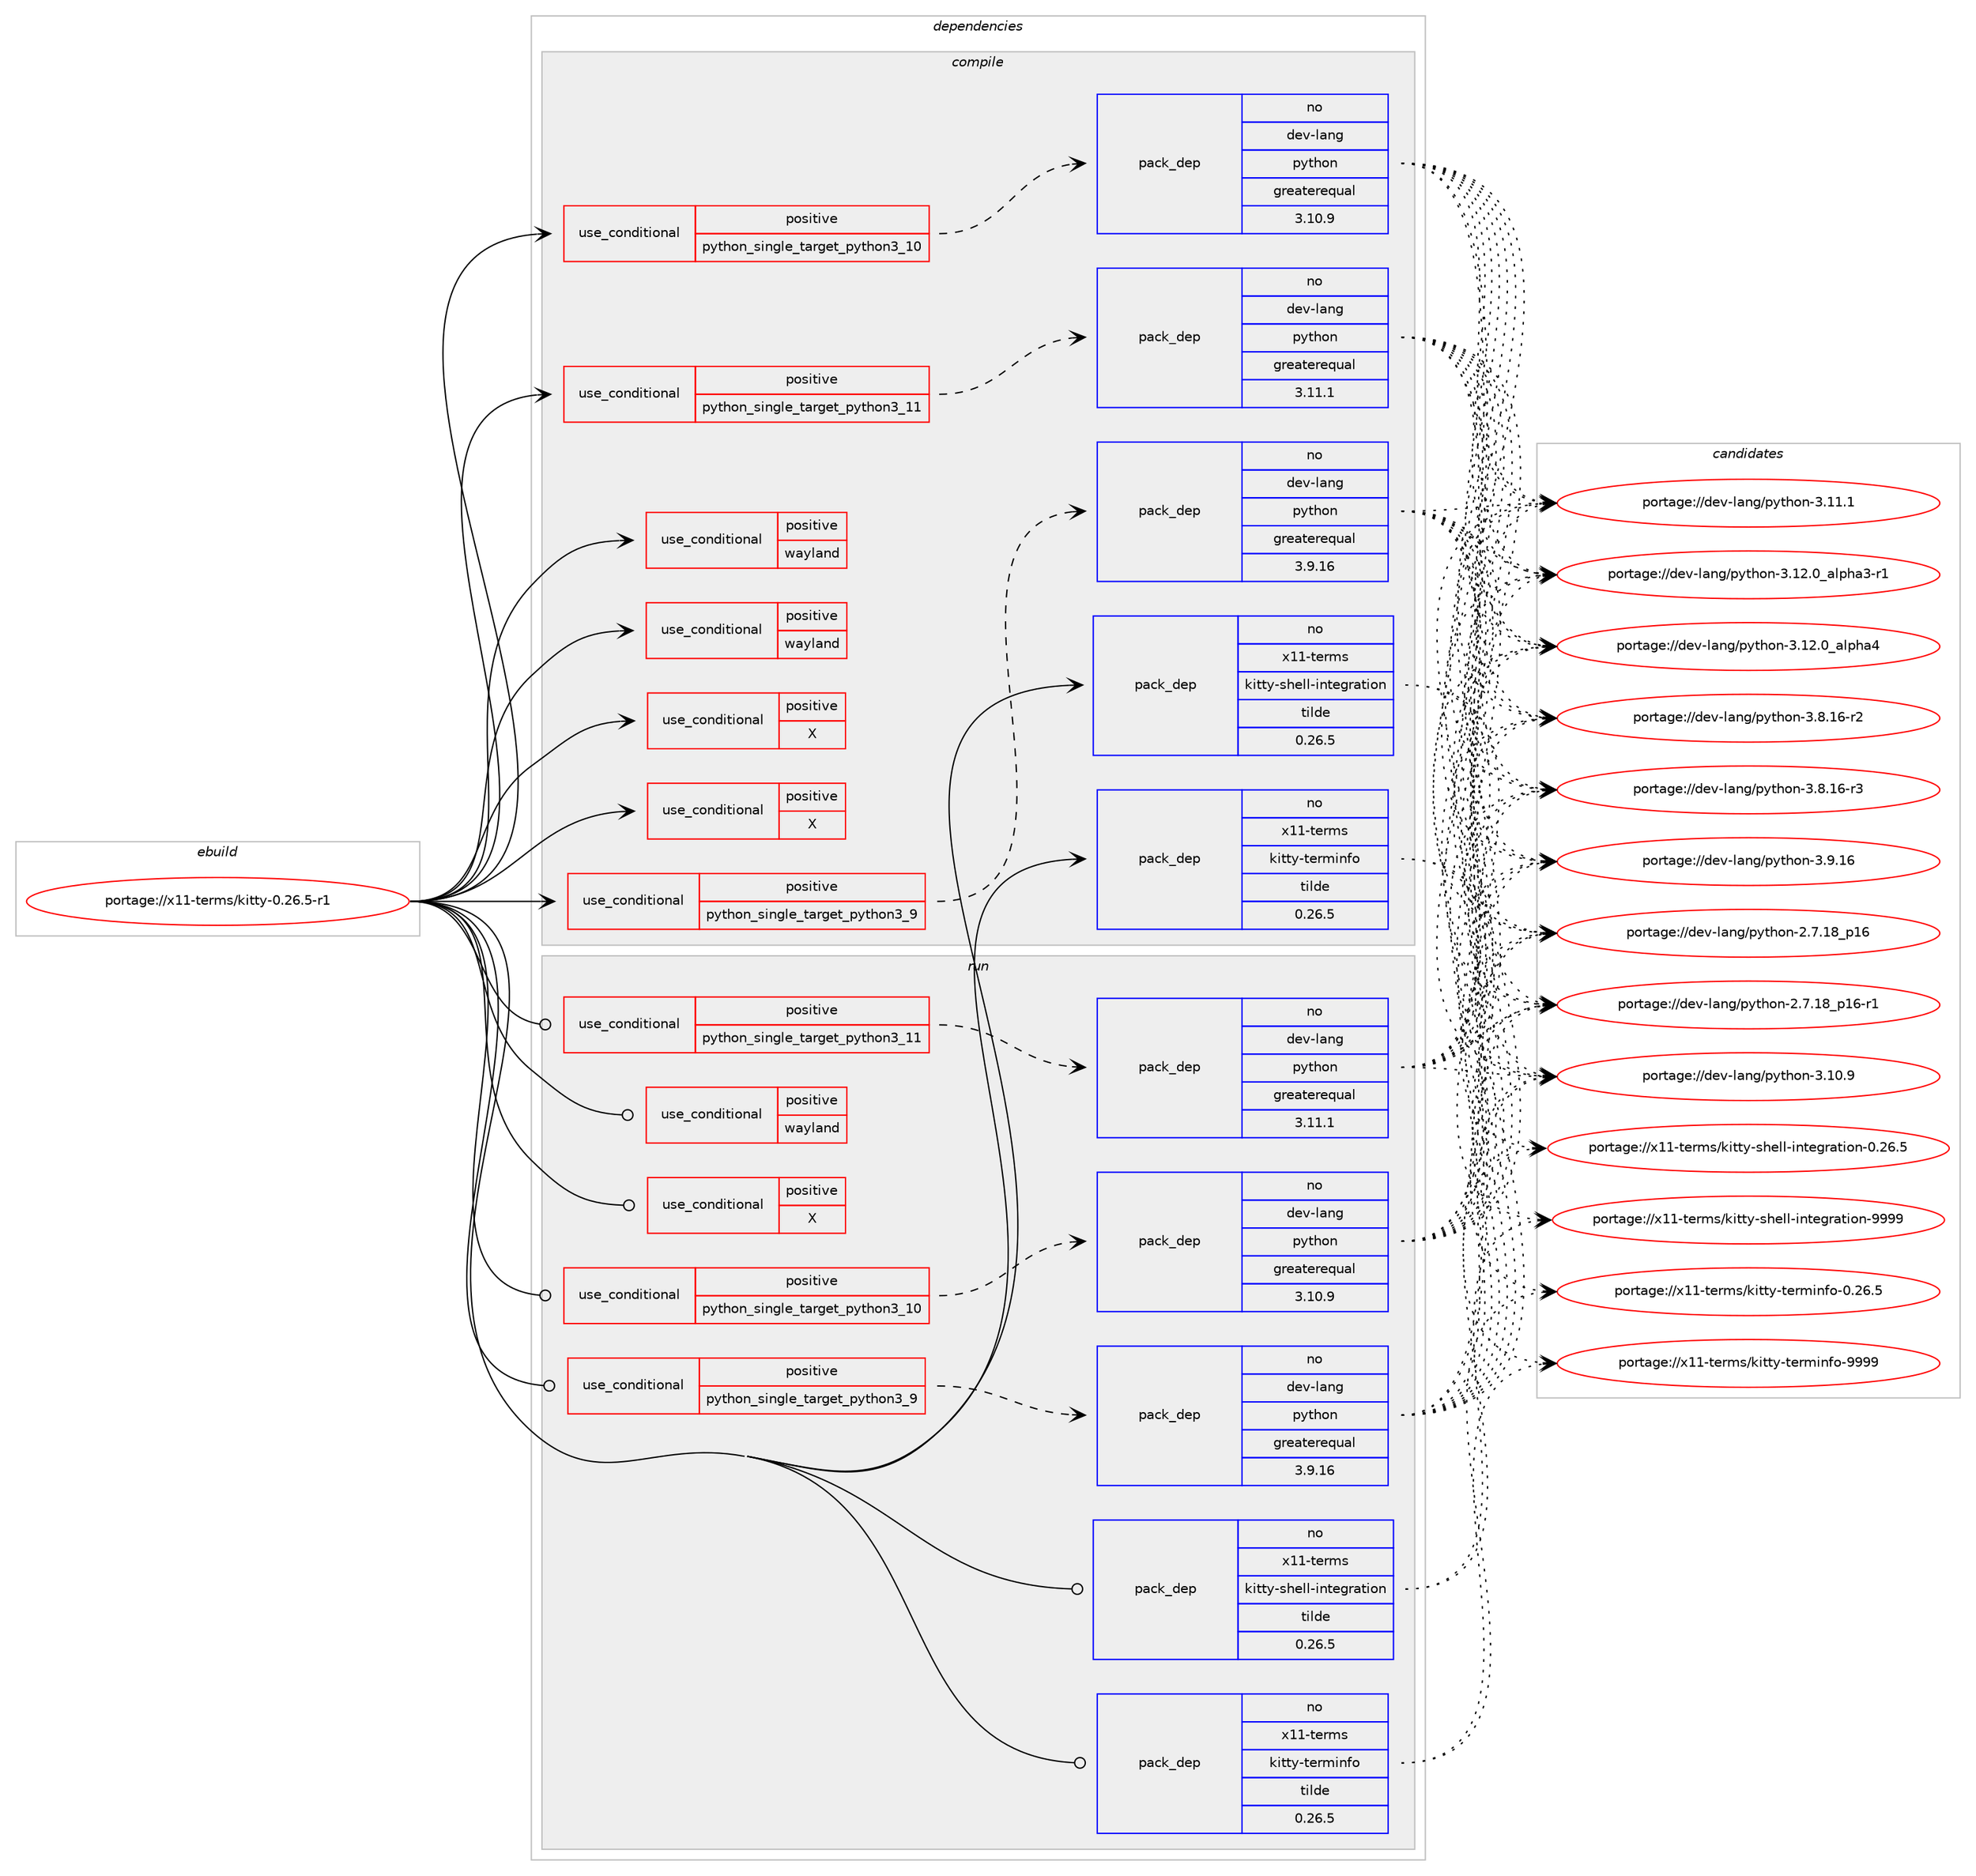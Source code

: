 digraph prolog {

# *************
# Graph options
# *************

newrank=true;
concentrate=true;
compound=true;
graph [rankdir=LR,fontname=Helvetica,fontsize=10,ranksep=1.5];#, ranksep=2.5, nodesep=0.2];
edge  [arrowhead=vee];
node  [fontname=Helvetica,fontsize=10];

# **********
# The ebuild
# **********

subgraph cluster_leftcol {
color=gray;
rank=same;
label=<<i>ebuild</i>>;
id [label="portage://x11-terms/kitty-0.26.5-r1", color=red, width=4, href="../x11-terms/kitty-0.26.5-r1.svg"];
}

# ****************
# The dependencies
# ****************

subgraph cluster_midcol {
color=gray;
label=<<i>dependencies</i>>;
subgraph cluster_compile {
fillcolor="#eeeeee";
style=filled;
label=<<i>compile</i>>;
subgraph cond7977 {
dependency12984 [label=<<TABLE BORDER="0" CELLBORDER="1" CELLSPACING="0" CELLPADDING="4"><TR><TD ROWSPAN="3" CELLPADDING="10">use_conditional</TD></TR><TR><TD>positive</TD></TR><TR><TD>X</TD></TR></TABLE>>, shape=none, color=red];
# *** BEGIN UNKNOWN DEPENDENCY TYPE (TODO) ***
# dependency12984 -> package_dependency(portage://x11-terms/kitty-0.26.5-r1,install,no,x11-base,xorg-proto,none,[,,],[],[])
# *** END UNKNOWN DEPENDENCY TYPE (TODO) ***

# *** BEGIN UNKNOWN DEPENDENCY TYPE (TODO) ***
# dependency12984 -> package_dependency(portage://x11-terms/kitty-0.26.5-r1,install,no,x11-libs,libXcursor,none,[,,],[],[])
# *** END UNKNOWN DEPENDENCY TYPE (TODO) ***

# *** BEGIN UNKNOWN DEPENDENCY TYPE (TODO) ***
# dependency12984 -> package_dependency(portage://x11-terms/kitty-0.26.5-r1,install,no,x11-libs,libXi,none,[,,],[],[])
# *** END UNKNOWN DEPENDENCY TYPE (TODO) ***

# *** BEGIN UNKNOWN DEPENDENCY TYPE (TODO) ***
# dependency12984 -> package_dependency(portage://x11-terms/kitty-0.26.5-r1,install,no,x11-libs,libXinerama,none,[,,],[],[])
# *** END UNKNOWN DEPENDENCY TYPE (TODO) ***

# *** BEGIN UNKNOWN DEPENDENCY TYPE (TODO) ***
# dependency12984 -> package_dependency(portage://x11-terms/kitty-0.26.5-r1,install,no,x11-libs,libXrandr,none,[,,],[],[])
# *** END UNKNOWN DEPENDENCY TYPE (TODO) ***

}
id:e -> dependency12984:w [weight=20,style="solid",arrowhead="vee"];
subgraph cond7978 {
dependency12985 [label=<<TABLE BORDER="0" CELLBORDER="1" CELLSPACING="0" CELLPADDING="4"><TR><TD ROWSPAN="3" CELLPADDING="10">use_conditional</TD></TR><TR><TD>positive</TD></TR><TR><TD>X</TD></TR></TABLE>>, shape=none, color=red];
# *** BEGIN UNKNOWN DEPENDENCY TYPE (TODO) ***
# dependency12985 -> package_dependency(portage://x11-terms/kitty-0.26.5-r1,install,no,x11-libs,libX11,none,[,,],[],[])
# *** END UNKNOWN DEPENDENCY TYPE (TODO) ***

}
id:e -> dependency12985:w [weight=20,style="solid",arrowhead="vee"];
subgraph cond7979 {
dependency12986 [label=<<TABLE BORDER="0" CELLBORDER="1" CELLSPACING="0" CELLPADDING="4"><TR><TD ROWSPAN="3" CELLPADDING="10">use_conditional</TD></TR><TR><TD>positive</TD></TR><TR><TD>python_single_target_python3_10</TD></TR></TABLE>>, shape=none, color=red];
subgraph pack4848 {
dependency12987 [label=<<TABLE BORDER="0" CELLBORDER="1" CELLSPACING="0" CELLPADDING="4" WIDTH="220"><TR><TD ROWSPAN="6" CELLPADDING="30">pack_dep</TD></TR><TR><TD WIDTH="110">no</TD></TR><TR><TD>dev-lang</TD></TR><TR><TD>python</TD></TR><TR><TD>greaterequal</TD></TR><TR><TD>3.10.9</TD></TR></TABLE>>, shape=none, color=blue];
}
dependency12986:e -> dependency12987:w [weight=20,style="dashed",arrowhead="vee"];
}
id:e -> dependency12986:w [weight=20,style="solid",arrowhead="vee"];
subgraph cond7980 {
dependency12988 [label=<<TABLE BORDER="0" CELLBORDER="1" CELLSPACING="0" CELLPADDING="4"><TR><TD ROWSPAN="3" CELLPADDING="10">use_conditional</TD></TR><TR><TD>positive</TD></TR><TR><TD>python_single_target_python3_11</TD></TR></TABLE>>, shape=none, color=red];
subgraph pack4849 {
dependency12989 [label=<<TABLE BORDER="0" CELLBORDER="1" CELLSPACING="0" CELLPADDING="4" WIDTH="220"><TR><TD ROWSPAN="6" CELLPADDING="30">pack_dep</TD></TR><TR><TD WIDTH="110">no</TD></TR><TR><TD>dev-lang</TD></TR><TR><TD>python</TD></TR><TR><TD>greaterequal</TD></TR><TR><TD>3.11.1</TD></TR></TABLE>>, shape=none, color=blue];
}
dependency12988:e -> dependency12989:w [weight=20,style="dashed",arrowhead="vee"];
}
id:e -> dependency12988:w [weight=20,style="solid",arrowhead="vee"];
subgraph cond7981 {
dependency12990 [label=<<TABLE BORDER="0" CELLBORDER="1" CELLSPACING="0" CELLPADDING="4"><TR><TD ROWSPAN="3" CELLPADDING="10">use_conditional</TD></TR><TR><TD>positive</TD></TR><TR><TD>python_single_target_python3_9</TD></TR></TABLE>>, shape=none, color=red];
subgraph pack4850 {
dependency12991 [label=<<TABLE BORDER="0" CELLBORDER="1" CELLSPACING="0" CELLPADDING="4" WIDTH="220"><TR><TD ROWSPAN="6" CELLPADDING="30">pack_dep</TD></TR><TR><TD WIDTH="110">no</TD></TR><TR><TD>dev-lang</TD></TR><TR><TD>python</TD></TR><TR><TD>greaterequal</TD></TR><TR><TD>3.9.16</TD></TR></TABLE>>, shape=none, color=blue];
}
dependency12990:e -> dependency12991:w [weight=20,style="dashed",arrowhead="vee"];
}
id:e -> dependency12990:w [weight=20,style="solid",arrowhead="vee"];
subgraph cond7982 {
dependency12992 [label=<<TABLE BORDER="0" CELLBORDER="1" CELLSPACING="0" CELLPADDING="4"><TR><TD ROWSPAN="3" CELLPADDING="10">use_conditional</TD></TR><TR><TD>positive</TD></TR><TR><TD>wayland</TD></TR></TABLE>>, shape=none, color=red];
# *** BEGIN UNKNOWN DEPENDENCY TYPE (TODO) ***
# dependency12992 -> package_dependency(portage://x11-terms/kitty-0.26.5-r1,install,no,dev-libs,wayland,none,[,,],[],[])
# *** END UNKNOWN DEPENDENCY TYPE (TODO) ***

}
id:e -> dependency12992:w [weight=20,style="solid",arrowhead="vee"];
subgraph cond7983 {
dependency12993 [label=<<TABLE BORDER="0" CELLBORDER="1" CELLSPACING="0" CELLPADDING="4"><TR><TD ROWSPAN="3" CELLPADDING="10">use_conditional</TD></TR><TR><TD>positive</TD></TR><TR><TD>wayland</TD></TR></TABLE>>, shape=none, color=red];
# *** BEGIN UNKNOWN DEPENDENCY TYPE (TODO) ***
# dependency12993 -> package_dependency(portage://x11-terms/kitty-0.26.5-r1,install,no,dev-libs,wayland-protocols,none,[,,],[],[])
# *** END UNKNOWN DEPENDENCY TYPE (TODO) ***

}
id:e -> dependency12993:w [weight=20,style="solid",arrowhead="vee"];
# *** BEGIN UNKNOWN DEPENDENCY TYPE (TODO) ***
# id -> package_dependency(portage://x11-terms/kitty-0.26.5-r1,install,no,dev-libs,openssl,none,[,,],any_same_slot,[])
# *** END UNKNOWN DEPENDENCY TYPE (TODO) ***

# *** BEGIN UNKNOWN DEPENDENCY TYPE (TODO) ***
# id -> package_dependency(portage://x11-terms/kitty-0.26.5-r1,install,no,media-libs,fontconfig,none,[,,],[],[])
# *** END UNKNOWN DEPENDENCY TYPE (TODO) ***

# *** BEGIN UNKNOWN DEPENDENCY TYPE (TODO) ***
# id -> package_dependency(portage://x11-terms/kitty-0.26.5-r1,install,no,media-libs,harfbuzz,none,[,,],any_same_slot,[])
# *** END UNKNOWN DEPENDENCY TYPE (TODO) ***

# *** BEGIN UNKNOWN DEPENDENCY TYPE (TODO) ***
# id -> package_dependency(portage://x11-terms/kitty-0.26.5-r1,install,no,media-libs,lcms,none,[,,],[slot(2)],[])
# *** END UNKNOWN DEPENDENCY TYPE (TODO) ***

# *** BEGIN UNKNOWN DEPENDENCY TYPE (TODO) ***
# id -> package_dependency(portage://x11-terms/kitty-0.26.5-r1,install,no,media-libs,libglvnd,none,[,,],[],[use(optenable(X),none)])
# *** END UNKNOWN DEPENDENCY TYPE (TODO) ***

# *** BEGIN UNKNOWN DEPENDENCY TYPE (TODO) ***
# id -> package_dependency(portage://x11-terms/kitty-0.26.5-r1,install,no,media-libs,libpng,none,[,,],any_same_slot,[])
# *** END UNKNOWN DEPENDENCY TYPE (TODO) ***

# *** BEGIN UNKNOWN DEPENDENCY TYPE (TODO) ***
# id -> package_dependency(portage://x11-terms/kitty-0.26.5-r1,install,no,net-libs,librsync,none,[,,],any_same_slot,[])
# *** END UNKNOWN DEPENDENCY TYPE (TODO) ***

# *** BEGIN UNKNOWN DEPENDENCY TYPE (TODO) ***
# id -> package_dependency(portage://x11-terms/kitty-0.26.5-r1,install,no,sys-apps,dbus,none,[,,],[],[])
# *** END UNKNOWN DEPENDENCY TYPE (TODO) ***

# *** BEGIN UNKNOWN DEPENDENCY TYPE (TODO) ***
# id -> package_dependency(portage://x11-terms/kitty-0.26.5-r1,install,no,sys-libs,zlib,none,[,,],any_same_slot,[])
# *** END UNKNOWN DEPENDENCY TYPE (TODO) ***

# *** BEGIN UNKNOWN DEPENDENCY TYPE (TODO) ***
# id -> package_dependency(portage://x11-terms/kitty-0.26.5-r1,install,no,x11-libs,libxkbcommon,none,[,,],[],[use(optenable(X),none)])
# *** END UNKNOWN DEPENDENCY TYPE (TODO) ***

# *** BEGIN UNKNOWN DEPENDENCY TYPE (TODO) ***
# id -> package_dependency(portage://x11-terms/kitty-0.26.5-r1,install,no,x11-misc,xkeyboard-config,none,[,,],[],[])
# *** END UNKNOWN DEPENDENCY TYPE (TODO) ***

subgraph pack4851 {
dependency12994 [label=<<TABLE BORDER="0" CELLBORDER="1" CELLSPACING="0" CELLPADDING="4" WIDTH="220"><TR><TD ROWSPAN="6" CELLPADDING="30">pack_dep</TD></TR><TR><TD WIDTH="110">no</TD></TR><TR><TD>x11-terms</TD></TR><TR><TD>kitty-shell-integration</TD></TR><TR><TD>tilde</TD></TR><TR><TD>0.26.5</TD></TR></TABLE>>, shape=none, color=blue];
}
id:e -> dependency12994:w [weight=20,style="solid",arrowhead="vee"];
subgraph pack4852 {
dependency12995 [label=<<TABLE BORDER="0" CELLBORDER="1" CELLSPACING="0" CELLPADDING="4" WIDTH="220"><TR><TD ROWSPAN="6" CELLPADDING="30">pack_dep</TD></TR><TR><TD WIDTH="110">no</TD></TR><TR><TD>x11-terms</TD></TR><TR><TD>kitty-terminfo</TD></TR><TR><TD>tilde</TD></TR><TR><TD>0.26.5</TD></TR></TABLE>>, shape=none, color=blue];
}
id:e -> dependency12995:w [weight=20,style="solid",arrowhead="vee"];
}
subgraph cluster_compileandrun {
fillcolor="#eeeeee";
style=filled;
label=<<i>compile and run</i>>;
}
subgraph cluster_run {
fillcolor="#eeeeee";
style=filled;
label=<<i>run</i>>;
subgraph cond7984 {
dependency12996 [label=<<TABLE BORDER="0" CELLBORDER="1" CELLSPACING="0" CELLPADDING="4"><TR><TD ROWSPAN="3" CELLPADDING="10">use_conditional</TD></TR><TR><TD>positive</TD></TR><TR><TD>X</TD></TR></TABLE>>, shape=none, color=red];
# *** BEGIN UNKNOWN DEPENDENCY TYPE (TODO) ***
# dependency12996 -> package_dependency(portage://x11-terms/kitty-0.26.5-r1,run,no,x11-libs,libX11,none,[,,],[],[])
# *** END UNKNOWN DEPENDENCY TYPE (TODO) ***

}
id:e -> dependency12996:w [weight=20,style="solid",arrowhead="odot"];
subgraph cond7985 {
dependency12997 [label=<<TABLE BORDER="0" CELLBORDER="1" CELLSPACING="0" CELLPADDING="4"><TR><TD ROWSPAN="3" CELLPADDING="10">use_conditional</TD></TR><TR><TD>positive</TD></TR><TR><TD>python_single_target_python3_10</TD></TR></TABLE>>, shape=none, color=red];
subgraph pack4853 {
dependency12998 [label=<<TABLE BORDER="0" CELLBORDER="1" CELLSPACING="0" CELLPADDING="4" WIDTH="220"><TR><TD ROWSPAN="6" CELLPADDING="30">pack_dep</TD></TR><TR><TD WIDTH="110">no</TD></TR><TR><TD>dev-lang</TD></TR><TR><TD>python</TD></TR><TR><TD>greaterequal</TD></TR><TR><TD>3.10.9</TD></TR></TABLE>>, shape=none, color=blue];
}
dependency12997:e -> dependency12998:w [weight=20,style="dashed",arrowhead="vee"];
}
id:e -> dependency12997:w [weight=20,style="solid",arrowhead="odot"];
subgraph cond7986 {
dependency12999 [label=<<TABLE BORDER="0" CELLBORDER="1" CELLSPACING="0" CELLPADDING="4"><TR><TD ROWSPAN="3" CELLPADDING="10">use_conditional</TD></TR><TR><TD>positive</TD></TR><TR><TD>python_single_target_python3_11</TD></TR></TABLE>>, shape=none, color=red];
subgraph pack4854 {
dependency13000 [label=<<TABLE BORDER="0" CELLBORDER="1" CELLSPACING="0" CELLPADDING="4" WIDTH="220"><TR><TD ROWSPAN="6" CELLPADDING="30">pack_dep</TD></TR><TR><TD WIDTH="110">no</TD></TR><TR><TD>dev-lang</TD></TR><TR><TD>python</TD></TR><TR><TD>greaterequal</TD></TR><TR><TD>3.11.1</TD></TR></TABLE>>, shape=none, color=blue];
}
dependency12999:e -> dependency13000:w [weight=20,style="dashed",arrowhead="vee"];
}
id:e -> dependency12999:w [weight=20,style="solid",arrowhead="odot"];
subgraph cond7987 {
dependency13001 [label=<<TABLE BORDER="0" CELLBORDER="1" CELLSPACING="0" CELLPADDING="4"><TR><TD ROWSPAN="3" CELLPADDING="10">use_conditional</TD></TR><TR><TD>positive</TD></TR><TR><TD>python_single_target_python3_9</TD></TR></TABLE>>, shape=none, color=red];
subgraph pack4855 {
dependency13002 [label=<<TABLE BORDER="0" CELLBORDER="1" CELLSPACING="0" CELLPADDING="4" WIDTH="220"><TR><TD ROWSPAN="6" CELLPADDING="30">pack_dep</TD></TR><TR><TD WIDTH="110">no</TD></TR><TR><TD>dev-lang</TD></TR><TR><TD>python</TD></TR><TR><TD>greaterequal</TD></TR><TR><TD>3.9.16</TD></TR></TABLE>>, shape=none, color=blue];
}
dependency13001:e -> dependency13002:w [weight=20,style="dashed",arrowhead="vee"];
}
id:e -> dependency13001:w [weight=20,style="solid",arrowhead="odot"];
subgraph cond7988 {
dependency13003 [label=<<TABLE BORDER="0" CELLBORDER="1" CELLSPACING="0" CELLPADDING="4"><TR><TD ROWSPAN="3" CELLPADDING="10">use_conditional</TD></TR><TR><TD>positive</TD></TR><TR><TD>wayland</TD></TR></TABLE>>, shape=none, color=red];
# *** BEGIN UNKNOWN DEPENDENCY TYPE (TODO) ***
# dependency13003 -> package_dependency(portage://x11-terms/kitty-0.26.5-r1,run,no,dev-libs,wayland,none,[,,],[],[])
# *** END UNKNOWN DEPENDENCY TYPE (TODO) ***

}
id:e -> dependency13003:w [weight=20,style="solid",arrowhead="odot"];
# *** BEGIN UNKNOWN DEPENDENCY TYPE (TODO) ***
# id -> package_dependency(portage://x11-terms/kitty-0.26.5-r1,run,no,dev-libs,openssl,none,[,,],any_same_slot,[])
# *** END UNKNOWN DEPENDENCY TYPE (TODO) ***

# *** BEGIN UNKNOWN DEPENDENCY TYPE (TODO) ***
# id -> package_dependency(portage://x11-terms/kitty-0.26.5-r1,run,no,media-libs,fontconfig,none,[,,],[],[])
# *** END UNKNOWN DEPENDENCY TYPE (TODO) ***

# *** BEGIN UNKNOWN DEPENDENCY TYPE (TODO) ***
# id -> package_dependency(portage://x11-terms/kitty-0.26.5-r1,run,no,media-libs,harfbuzz,none,[,,],any_same_slot,[])
# *** END UNKNOWN DEPENDENCY TYPE (TODO) ***

# *** BEGIN UNKNOWN DEPENDENCY TYPE (TODO) ***
# id -> package_dependency(portage://x11-terms/kitty-0.26.5-r1,run,no,media-libs,lcms,none,[,,],[slot(2)],[])
# *** END UNKNOWN DEPENDENCY TYPE (TODO) ***

# *** BEGIN UNKNOWN DEPENDENCY TYPE (TODO) ***
# id -> package_dependency(portage://x11-terms/kitty-0.26.5-r1,run,no,media-libs,libglvnd,none,[,,],[],[use(optenable(X),none)])
# *** END UNKNOWN DEPENDENCY TYPE (TODO) ***

# *** BEGIN UNKNOWN DEPENDENCY TYPE (TODO) ***
# id -> package_dependency(portage://x11-terms/kitty-0.26.5-r1,run,no,media-libs,libpng,none,[,,],any_same_slot,[])
# *** END UNKNOWN DEPENDENCY TYPE (TODO) ***

# *** BEGIN UNKNOWN DEPENDENCY TYPE (TODO) ***
# id -> package_dependency(portage://x11-terms/kitty-0.26.5-r1,run,no,net-libs,librsync,none,[,,],any_same_slot,[])
# *** END UNKNOWN DEPENDENCY TYPE (TODO) ***

# *** BEGIN UNKNOWN DEPENDENCY TYPE (TODO) ***
# id -> package_dependency(portage://x11-terms/kitty-0.26.5-r1,run,no,sys-apps,dbus,none,[,,],[],[])
# *** END UNKNOWN DEPENDENCY TYPE (TODO) ***

# *** BEGIN UNKNOWN DEPENDENCY TYPE (TODO) ***
# id -> package_dependency(portage://x11-terms/kitty-0.26.5-r1,run,no,sys-libs,zlib,none,[,,],any_same_slot,[])
# *** END UNKNOWN DEPENDENCY TYPE (TODO) ***

# *** BEGIN UNKNOWN DEPENDENCY TYPE (TODO) ***
# id -> package_dependency(portage://x11-terms/kitty-0.26.5-r1,run,no,x11-libs,libxkbcommon,none,[,,],[],[use(optenable(X),none)])
# *** END UNKNOWN DEPENDENCY TYPE (TODO) ***

# *** BEGIN UNKNOWN DEPENDENCY TYPE (TODO) ***
# id -> package_dependency(portage://x11-terms/kitty-0.26.5-r1,run,no,x11-misc,xkeyboard-config,none,[,,],[],[])
# *** END UNKNOWN DEPENDENCY TYPE (TODO) ***

subgraph pack4856 {
dependency13004 [label=<<TABLE BORDER="0" CELLBORDER="1" CELLSPACING="0" CELLPADDING="4" WIDTH="220"><TR><TD ROWSPAN="6" CELLPADDING="30">pack_dep</TD></TR><TR><TD WIDTH="110">no</TD></TR><TR><TD>x11-terms</TD></TR><TR><TD>kitty-shell-integration</TD></TR><TR><TD>tilde</TD></TR><TR><TD>0.26.5</TD></TR></TABLE>>, shape=none, color=blue];
}
id:e -> dependency13004:w [weight=20,style="solid",arrowhead="odot"];
subgraph pack4857 {
dependency13005 [label=<<TABLE BORDER="0" CELLBORDER="1" CELLSPACING="0" CELLPADDING="4" WIDTH="220"><TR><TD ROWSPAN="6" CELLPADDING="30">pack_dep</TD></TR><TR><TD WIDTH="110">no</TD></TR><TR><TD>x11-terms</TD></TR><TR><TD>kitty-terminfo</TD></TR><TR><TD>tilde</TD></TR><TR><TD>0.26.5</TD></TR></TABLE>>, shape=none, color=blue];
}
id:e -> dependency13005:w [weight=20,style="solid",arrowhead="odot"];
}
}

# **************
# The candidates
# **************

subgraph cluster_choices {
rank=same;
color=gray;
label=<<i>candidates</i>>;

subgraph choice4848 {
color=black;
nodesep=1;
choice10010111845108971101034711212111610411111045504655464956951124954 [label="portage://dev-lang/python-2.7.18_p16", color=red, width=4,href="../dev-lang/python-2.7.18_p16.svg"];
choice100101118451089711010347112121116104111110455046554649569511249544511449 [label="portage://dev-lang/python-2.7.18_p16-r1", color=red, width=4,href="../dev-lang/python-2.7.18_p16-r1.svg"];
choice10010111845108971101034711212111610411111045514649484657 [label="portage://dev-lang/python-3.10.9", color=red, width=4,href="../dev-lang/python-3.10.9.svg"];
choice10010111845108971101034711212111610411111045514649494649 [label="portage://dev-lang/python-3.11.1", color=red, width=4,href="../dev-lang/python-3.11.1.svg"];
choice10010111845108971101034711212111610411111045514649504648959710811210497514511449 [label="portage://dev-lang/python-3.12.0_alpha3-r1", color=red, width=4,href="../dev-lang/python-3.12.0_alpha3-r1.svg"];
choice1001011184510897110103471121211161041111104551464950464895971081121049752 [label="portage://dev-lang/python-3.12.0_alpha4", color=red, width=4,href="../dev-lang/python-3.12.0_alpha4.svg"];
choice100101118451089711010347112121116104111110455146564649544511450 [label="portage://dev-lang/python-3.8.16-r2", color=red, width=4,href="../dev-lang/python-3.8.16-r2.svg"];
choice100101118451089711010347112121116104111110455146564649544511451 [label="portage://dev-lang/python-3.8.16-r3", color=red, width=4,href="../dev-lang/python-3.8.16-r3.svg"];
choice10010111845108971101034711212111610411111045514657464954 [label="portage://dev-lang/python-3.9.16", color=red, width=4,href="../dev-lang/python-3.9.16.svg"];
dependency12987:e -> choice10010111845108971101034711212111610411111045504655464956951124954:w [style=dotted,weight="100"];
dependency12987:e -> choice100101118451089711010347112121116104111110455046554649569511249544511449:w [style=dotted,weight="100"];
dependency12987:e -> choice10010111845108971101034711212111610411111045514649484657:w [style=dotted,weight="100"];
dependency12987:e -> choice10010111845108971101034711212111610411111045514649494649:w [style=dotted,weight="100"];
dependency12987:e -> choice10010111845108971101034711212111610411111045514649504648959710811210497514511449:w [style=dotted,weight="100"];
dependency12987:e -> choice1001011184510897110103471121211161041111104551464950464895971081121049752:w [style=dotted,weight="100"];
dependency12987:e -> choice100101118451089711010347112121116104111110455146564649544511450:w [style=dotted,weight="100"];
dependency12987:e -> choice100101118451089711010347112121116104111110455146564649544511451:w [style=dotted,weight="100"];
dependency12987:e -> choice10010111845108971101034711212111610411111045514657464954:w [style=dotted,weight="100"];
}
subgraph choice4849 {
color=black;
nodesep=1;
choice10010111845108971101034711212111610411111045504655464956951124954 [label="portage://dev-lang/python-2.7.18_p16", color=red, width=4,href="../dev-lang/python-2.7.18_p16.svg"];
choice100101118451089711010347112121116104111110455046554649569511249544511449 [label="portage://dev-lang/python-2.7.18_p16-r1", color=red, width=4,href="../dev-lang/python-2.7.18_p16-r1.svg"];
choice10010111845108971101034711212111610411111045514649484657 [label="portage://dev-lang/python-3.10.9", color=red, width=4,href="../dev-lang/python-3.10.9.svg"];
choice10010111845108971101034711212111610411111045514649494649 [label="portage://dev-lang/python-3.11.1", color=red, width=4,href="../dev-lang/python-3.11.1.svg"];
choice10010111845108971101034711212111610411111045514649504648959710811210497514511449 [label="portage://dev-lang/python-3.12.0_alpha3-r1", color=red, width=4,href="../dev-lang/python-3.12.0_alpha3-r1.svg"];
choice1001011184510897110103471121211161041111104551464950464895971081121049752 [label="portage://dev-lang/python-3.12.0_alpha4", color=red, width=4,href="../dev-lang/python-3.12.0_alpha4.svg"];
choice100101118451089711010347112121116104111110455146564649544511450 [label="portage://dev-lang/python-3.8.16-r2", color=red, width=4,href="../dev-lang/python-3.8.16-r2.svg"];
choice100101118451089711010347112121116104111110455146564649544511451 [label="portage://dev-lang/python-3.8.16-r3", color=red, width=4,href="../dev-lang/python-3.8.16-r3.svg"];
choice10010111845108971101034711212111610411111045514657464954 [label="portage://dev-lang/python-3.9.16", color=red, width=4,href="../dev-lang/python-3.9.16.svg"];
dependency12989:e -> choice10010111845108971101034711212111610411111045504655464956951124954:w [style=dotted,weight="100"];
dependency12989:e -> choice100101118451089711010347112121116104111110455046554649569511249544511449:w [style=dotted,weight="100"];
dependency12989:e -> choice10010111845108971101034711212111610411111045514649484657:w [style=dotted,weight="100"];
dependency12989:e -> choice10010111845108971101034711212111610411111045514649494649:w [style=dotted,weight="100"];
dependency12989:e -> choice10010111845108971101034711212111610411111045514649504648959710811210497514511449:w [style=dotted,weight="100"];
dependency12989:e -> choice1001011184510897110103471121211161041111104551464950464895971081121049752:w [style=dotted,weight="100"];
dependency12989:e -> choice100101118451089711010347112121116104111110455146564649544511450:w [style=dotted,weight="100"];
dependency12989:e -> choice100101118451089711010347112121116104111110455146564649544511451:w [style=dotted,weight="100"];
dependency12989:e -> choice10010111845108971101034711212111610411111045514657464954:w [style=dotted,weight="100"];
}
subgraph choice4850 {
color=black;
nodesep=1;
choice10010111845108971101034711212111610411111045504655464956951124954 [label="portage://dev-lang/python-2.7.18_p16", color=red, width=4,href="../dev-lang/python-2.7.18_p16.svg"];
choice100101118451089711010347112121116104111110455046554649569511249544511449 [label="portage://dev-lang/python-2.7.18_p16-r1", color=red, width=4,href="../dev-lang/python-2.7.18_p16-r1.svg"];
choice10010111845108971101034711212111610411111045514649484657 [label="portage://dev-lang/python-3.10.9", color=red, width=4,href="../dev-lang/python-3.10.9.svg"];
choice10010111845108971101034711212111610411111045514649494649 [label="portage://dev-lang/python-3.11.1", color=red, width=4,href="../dev-lang/python-3.11.1.svg"];
choice10010111845108971101034711212111610411111045514649504648959710811210497514511449 [label="portage://dev-lang/python-3.12.0_alpha3-r1", color=red, width=4,href="../dev-lang/python-3.12.0_alpha3-r1.svg"];
choice1001011184510897110103471121211161041111104551464950464895971081121049752 [label="portage://dev-lang/python-3.12.0_alpha4", color=red, width=4,href="../dev-lang/python-3.12.0_alpha4.svg"];
choice100101118451089711010347112121116104111110455146564649544511450 [label="portage://dev-lang/python-3.8.16-r2", color=red, width=4,href="../dev-lang/python-3.8.16-r2.svg"];
choice100101118451089711010347112121116104111110455146564649544511451 [label="portage://dev-lang/python-3.8.16-r3", color=red, width=4,href="../dev-lang/python-3.8.16-r3.svg"];
choice10010111845108971101034711212111610411111045514657464954 [label="portage://dev-lang/python-3.9.16", color=red, width=4,href="../dev-lang/python-3.9.16.svg"];
dependency12991:e -> choice10010111845108971101034711212111610411111045504655464956951124954:w [style=dotted,weight="100"];
dependency12991:e -> choice100101118451089711010347112121116104111110455046554649569511249544511449:w [style=dotted,weight="100"];
dependency12991:e -> choice10010111845108971101034711212111610411111045514649484657:w [style=dotted,weight="100"];
dependency12991:e -> choice10010111845108971101034711212111610411111045514649494649:w [style=dotted,weight="100"];
dependency12991:e -> choice10010111845108971101034711212111610411111045514649504648959710811210497514511449:w [style=dotted,weight="100"];
dependency12991:e -> choice1001011184510897110103471121211161041111104551464950464895971081121049752:w [style=dotted,weight="100"];
dependency12991:e -> choice100101118451089711010347112121116104111110455146564649544511450:w [style=dotted,weight="100"];
dependency12991:e -> choice100101118451089711010347112121116104111110455146564649544511451:w [style=dotted,weight="100"];
dependency12991:e -> choice10010111845108971101034711212111610411111045514657464954:w [style=dotted,weight="100"];
}
subgraph choice4851 {
color=black;
nodesep=1;
choice1204949451161011141091154710710511611612145115104101108108451051101161011031149711610511111045484650544653 [label="portage://x11-terms/kitty-shell-integration-0.26.5", color=red, width=4,href="../x11-terms/kitty-shell-integration-0.26.5.svg"];
choice120494945116101114109115471071051161161214511510410110810845105110116101103114971161051111104557575757 [label="portage://x11-terms/kitty-shell-integration-9999", color=red, width=4,href="../x11-terms/kitty-shell-integration-9999.svg"];
dependency12994:e -> choice1204949451161011141091154710710511611612145115104101108108451051101161011031149711610511111045484650544653:w [style=dotted,weight="100"];
dependency12994:e -> choice120494945116101114109115471071051161161214511510410110810845105110116101103114971161051111104557575757:w [style=dotted,weight="100"];
}
subgraph choice4852 {
color=black;
nodesep=1;
choice120494945116101114109115471071051161161214511610111410910511010211145484650544653 [label="portage://x11-terms/kitty-terminfo-0.26.5", color=red, width=4,href="../x11-terms/kitty-terminfo-0.26.5.svg"];
choice12049494511610111410911547107105116116121451161011141091051101021114557575757 [label="portage://x11-terms/kitty-terminfo-9999", color=red, width=4,href="../x11-terms/kitty-terminfo-9999.svg"];
dependency12995:e -> choice120494945116101114109115471071051161161214511610111410910511010211145484650544653:w [style=dotted,weight="100"];
dependency12995:e -> choice12049494511610111410911547107105116116121451161011141091051101021114557575757:w [style=dotted,weight="100"];
}
subgraph choice4853 {
color=black;
nodesep=1;
choice10010111845108971101034711212111610411111045504655464956951124954 [label="portage://dev-lang/python-2.7.18_p16", color=red, width=4,href="../dev-lang/python-2.7.18_p16.svg"];
choice100101118451089711010347112121116104111110455046554649569511249544511449 [label="portage://dev-lang/python-2.7.18_p16-r1", color=red, width=4,href="../dev-lang/python-2.7.18_p16-r1.svg"];
choice10010111845108971101034711212111610411111045514649484657 [label="portage://dev-lang/python-3.10.9", color=red, width=4,href="../dev-lang/python-3.10.9.svg"];
choice10010111845108971101034711212111610411111045514649494649 [label="portage://dev-lang/python-3.11.1", color=red, width=4,href="../dev-lang/python-3.11.1.svg"];
choice10010111845108971101034711212111610411111045514649504648959710811210497514511449 [label="portage://dev-lang/python-3.12.0_alpha3-r1", color=red, width=4,href="../dev-lang/python-3.12.0_alpha3-r1.svg"];
choice1001011184510897110103471121211161041111104551464950464895971081121049752 [label="portage://dev-lang/python-3.12.0_alpha4", color=red, width=4,href="../dev-lang/python-3.12.0_alpha4.svg"];
choice100101118451089711010347112121116104111110455146564649544511450 [label="portage://dev-lang/python-3.8.16-r2", color=red, width=4,href="../dev-lang/python-3.8.16-r2.svg"];
choice100101118451089711010347112121116104111110455146564649544511451 [label="portage://dev-lang/python-3.8.16-r3", color=red, width=4,href="../dev-lang/python-3.8.16-r3.svg"];
choice10010111845108971101034711212111610411111045514657464954 [label="portage://dev-lang/python-3.9.16", color=red, width=4,href="../dev-lang/python-3.9.16.svg"];
dependency12998:e -> choice10010111845108971101034711212111610411111045504655464956951124954:w [style=dotted,weight="100"];
dependency12998:e -> choice100101118451089711010347112121116104111110455046554649569511249544511449:w [style=dotted,weight="100"];
dependency12998:e -> choice10010111845108971101034711212111610411111045514649484657:w [style=dotted,weight="100"];
dependency12998:e -> choice10010111845108971101034711212111610411111045514649494649:w [style=dotted,weight="100"];
dependency12998:e -> choice10010111845108971101034711212111610411111045514649504648959710811210497514511449:w [style=dotted,weight="100"];
dependency12998:e -> choice1001011184510897110103471121211161041111104551464950464895971081121049752:w [style=dotted,weight="100"];
dependency12998:e -> choice100101118451089711010347112121116104111110455146564649544511450:w [style=dotted,weight="100"];
dependency12998:e -> choice100101118451089711010347112121116104111110455146564649544511451:w [style=dotted,weight="100"];
dependency12998:e -> choice10010111845108971101034711212111610411111045514657464954:w [style=dotted,weight="100"];
}
subgraph choice4854 {
color=black;
nodesep=1;
choice10010111845108971101034711212111610411111045504655464956951124954 [label="portage://dev-lang/python-2.7.18_p16", color=red, width=4,href="../dev-lang/python-2.7.18_p16.svg"];
choice100101118451089711010347112121116104111110455046554649569511249544511449 [label="portage://dev-lang/python-2.7.18_p16-r1", color=red, width=4,href="../dev-lang/python-2.7.18_p16-r1.svg"];
choice10010111845108971101034711212111610411111045514649484657 [label="portage://dev-lang/python-3.10.9", color=red, width=4,href="../dev-lang/python-3.10.9.svg"];
choice10010111845108971101034711212111610411111045514649494649 [label="portage://dev-lang/python-3.11.1", color=red, width=4,href="../dev-lang/python-3.11.1.svg"];
choice10010111845108971101034711212111610411111045514649504648959710811210497514511449 [label="portage://dev-lang/python-3.12.0_alpha3-r1", color=red, width=4,href="../dev-lang/python-3.12.0_alpha3-r1.svg"];
choice1001011184510897110103471121211161041111104551464950464895971081121049752 [label="portage://dev-lang/python-3.12.0_alpha4", color=red, width=4,href="../dev-lang/python-3.12.0_alpha4.svg"];
choice100101118451089711010347112121116104111110455146564649544511450 [label="portage://dev-lang/python-3.8.16-r2", color=red, width=4,href="../dev-lang/python-3.8.16-r2.svg"];
choice100101118451089711010347112121116104111110455146564649544511451 [label="portage://dev-lang/python-3.8.16-r3", color=red, width=4,href="../dev-lang/python-3.8.16-r3.svg"];
choice10010111845108971101034711212111610411111045514657464954 [label="portage://dev-lang/python-3.9.16", color=red, width=4,href="../dev-lang/python-3.9.16.svg"];
dependency13000:e -> choice10010111845108971101034711212111610411111045504655464956951124954:w [style=dotted,weight="100"];
dependency13000:e -> choice100101118451089711010347112121116104111110455046554649569511249544511449:w [style=dotted,weight="100"];
dependency13000:e -> choice10010111845108971101034711212111610411111045514649484657:w [style=dotted,weight="100"];
dependency13000:e -> choice10010111845108971101034711212111610411111045514649494649:w [style=dotted,weight="100"];
dependency13000:e -> choice10010111845108971101034711212111610411111045514649504648959710811210497514511449:w [style=dotted,weight="100"];
dependency13000:e -> choice1001011184510897110103471121211161041111104551464950464895971081121049752:w [style=dotted,weight="100"];
dependency13000:e -> choice100101118451089711010347112121116104111110455146564649544511450:w [style=dotted,weight="100"];
dependency13000:e -> choice100101118451089711010347112121116104111110455146564649544511451:w [style=dotted,weight="100"];
dependency13000:e -> choice10010111845108971101034711212111610411111045514657464954:w [style=dotted,weight="100"];
}
subgraph choice4855 {
color=black;
nodesep=1;
choice10010111845108971101034711212111610411111045504655464956951124954 [label="portage://dev-lang/python-2.7.18_p16", color=red, width=4,href="../dev-lang/python-2.7.18_p16.svg"];
choice100101118451089711010347112121116104111110455046554649569511249544511449 [label="portage://dev-lang/python-2.7.18_p16-r1", color=red, width=4,href="../dev-lang/python-2.7.18_p16-r1.svg"];
choice10010111845108971101034711212111610411111045514649484657 [label="portage://dev-lang/python-3.10.9", color=red, width=4,href="../dev-lang/python-3.10.9.svg"];
choice10010111845108971101034711212111610411111045514649494649 [label="portage://dev-lang/python-3.11.1", color=red, width=4,href="../dev-lang/python-3.11.1.svg"];
choice10010111845108971101034711212111610411111045514649504648959710811210497514511449 [label="portage://dev-lang/python-3.12.0_alpha3-r1", color=red, width=4,href="../dev-lang/python-3.12.0_alpha3-r1.svg"];
choice1001011184510897110103471121211161041111104551464950464895971081121049752 [label="portage://dev-lang/python-3.12.0_alpha4", color=red, width=4,href="../dev-lang/python-3.12.0_alpha4.svg"];
choice100101118451089711010347112121116104111110455146564649544511450 [label="portage://dev-lang/python-3.8.16-r2", color=red, width=4,href="../dev-lang/python-3.8.16-r2.svg"];
choice100101118451089711010347112121116104111110455146564649544511451 [label="portage://dev-lang/python-3.8.16-r3", color=red, width=4,href="../dev-lang/python-3.8.16-r3.svg"];
choice10010111845108971101034711212111610411111045514657464954 [label="portage://dev-lang/python-3.9.16", color=red, width=4,href="../dev-lang/python-3.9.16.svg"];
dependency13002:e -> choice10010111845108971101034711212111610411111045504655464956951124954:w [style=dotted,weight="100"];
dependency13002:e -> choice100101118451089711010347112121116104111110455046554649569511249544511449:w [style=dotted,weight="100"];
dependency13002:e -> choice10010111845108971101034711212111610411111045514649484657:w [style=dotted,weight="100"];
dependency13002:e -> choice10010111845108971101034711212111610411111045514649494649:w [style=dotted,weight="100"];
dependency13002:e -> choice10010111845108971101034711212111610411111045514649504648959710811210497514511449:w [style=dotted,weight="100"];
dependency13002:e -> choice1001011184510897110103471121211161041111104551464950464895971081121049752:w [style=dotted,weight="100"];
dependency13002:e -> choice100101118451089711010347112121116104111110455146564649544511450:w [style=dotted,weight="100"];
dependency13002:e -> choice100101118451089711010347112121116104111110455146564649544511451:w [style=dotted,weight="100"];
dependency13002:e -> choice10010111845108971101034711212111610411111045514657464954:w [style=dotted,weight="100"];
}
subgraph choice4856 {
color=black;
nodesep=1;
choice1204949451161011141091154710710511611612145115104101108108451051101161011031149711610511111045484650544653 [label="portage://x11-terms/kitty-shell-integration-0.26.5", color=red, width=4,href="../x11-terms/kitty-shell-integration-0.26.5.svg"];
choice120494945116101114109115471071051161161214511510410110810845105110116101103114971161051111104557575757 [label="portage://x11-terms/kitty-shell-integration-9999", color=red, width=4,href="../x11-terms/kitty-shell-integration-9999.svg"];
dependency13004:e -> choice1204949451161011141091154710710511611612145115104101108108451051101161011031149711610511111045484650544653:w [style=dotted,weight="100"];
dependency13004:e -> choice120494945116101114109115471071051161161214511510410110810845105110116101103114971161051111104557575757:w [style=dotted,weight="100"];
}
subgraph choice4857 {
color=black;
nodesep=1;
choice120494945116101114109115471071051161161214511610111410910511010211145484650544653 [label="portage://x11-terms/kitty-terminfo-0.26.5", color=red, width=4,href="../x11-terms/kitty-terminfo-0.26.5.svg"];
choice12049494511610111410911547107105116116121451161011141091051101021114557575757 [label="portage://x11-terms/kitty-terminfo-9999", color=red, width=4,href="../x11-terms/kitty-terminfo-9999.svg"];
dependency13005:e -> choice120494945116101114109115471071051161161214511610111410910511010211145484650544653:w [style=dotted,weight="100"];
dependency13005:e -> choice12049494511610111410911547107105116116121451161011141091051101021114557575757:w [style=dotted,weight="100"];
}
}

}
